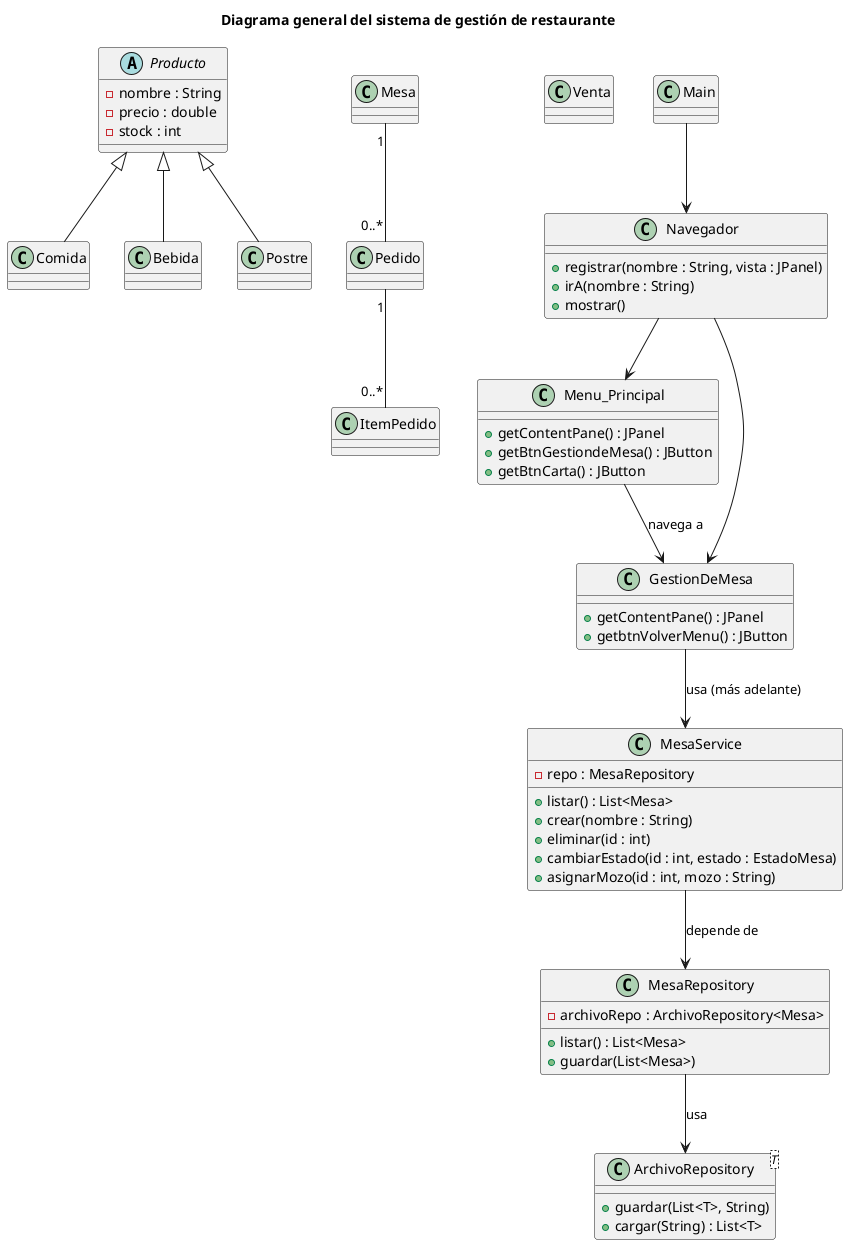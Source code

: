 @startuml
title Diagrama general del sistema de gestión de restaurante

'======================
' MODELO DE DOMINIO
'======================
abstract class Producto {
  - nombre : String
  - precio : double
  - stock : int
}
class Comida
class Bebida
class Postre
class Mesa
class Pedido
class ItemPedido
class Venta

Producto <|-- Comida
Producto <|-- Bebida
Producto <|-- Postre
Mesa "1" -- "0..*" Pedido
Pedido "1" -- "0..*" ItemPedido

'======================
' CAPA DE PERSISTENCIA
'======================
class "ArchivoRepository<T>" as ArchivoRepository {
  + guardar(List<T>, String)
  + cargar(String) : List<T>
}
class MesaRepository {
  - archivoRepo : ArchivoRepository<Mesa>
  + listar() : List<Mesa>
  + guardar(List<Mesa>)
}

MesaRepository --> ArchivoRepository : usa

'======================
' CAPA DE SERVICIOS
'======================
class MesaService {
  - repo : MesaRepository
  + listar() : List<Mesa>
  + crear(nombre : String)
  + eliminar(id : int)
  + cambiarEstado(id : int, estado : EstadoMesa)
  + asignarMozo(id : int, mozo : String)
}

MesaService --> MesaRepository : depende de

'======================
' CAPA DE INTERFAZ (UI)
'======================
class Menu_Principal {
  + getContentPane() : JPanel
  + getBtnGestiondeMesa() : JButton
  + getBtnCarta() : JButton
}
class GestionDeMesa {
  + getContentPane() : JPanel
  + getbtnVolverMenu() : JButton
}

Menu_Principal --> GestionDeMesa : navega a

'======================
' UTILITARIO Y MAIN
'======================
class Navegador {
  + registrar(nombre : String, vista : JPanel)
  + irA(nombre : String)
  + mostrar()
}
class Main

Main --> Navegador
Navegador --> Menu_Principal
Navegador --> GestionDeMesa
GestionDeMesa --> MesaService : usa (más adelante)

@enduml
